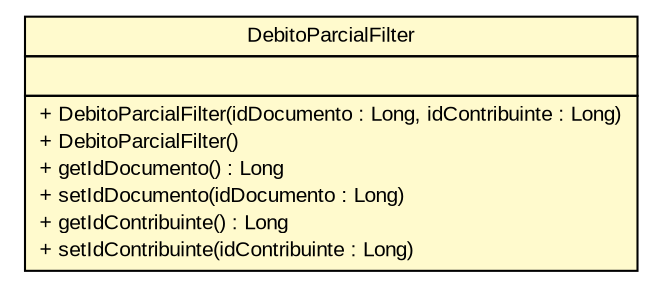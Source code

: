#!/usr/local/bin/dot
#
# Class diagram 
# Generated by UMLGraph version R5_6 (http://www.umlgraph.org/)
#

digraph G {
	edge [fontname="arial",fontsize=10,labelfontname="arial",labelfontsize=10];
	node [fontname="arial",fontsize=10,shape=plaintext];
	nodesep=0.25;
	ranksep=0.5;
	// br.gov.to.sefaz.arr.dare.service.filter.DebitoParcialFilter
	c71325 [label=<<table title="br.gov.to.sefaz.arr.dare.service.filter.DebitoParcialFilter" border="0" cellborder="1" cellspacing="0" cellpadding="2" port="p" bgcolor="lemonChiffon" href="./DebitoParcialFilter.html">
		<tr><td><table border="0" cellspacing="0" cellpadding="1">
<tr><td align="center" balign="center"> DebitoParcialFilter </td></tr>
		</table></td></tr>
		<tr><td><table border="0" cellspacing="0" cellpadding="1">
<tr><td align="left" balign="left">  </td></tr>
		</table></td></tr>
		<tr><td><table border="0" cellspacing="0" cellpadding="1">
<tr><td align="left" balign="left"> + DebitoParcialFilter(idDocumento : Long, idContribuinte : Long) </td></tr>
<tr><td align="left" balign="left"> + DebitoParcialFilter() </td></tr>
<tr><td align="left" balign="left"> + getIdDocumento() : Long </td></tr>
<tr><td align="left" balign="left"> + setIdDocumento(idDocumento : Long) </td></tr>
<tr><td align="left" balign="left"> + getIdContribuinte() : Long </td></tr>
<tr><td align="left" balign="left"> + setIdContribuinte(idContribuinte : Long) </td></tr>
		</table></td></tr>
		</table>>, URL="./DebitoParcialFilter.html", fontname="arial", fontcolor="black", fontsize=10.0];
}

